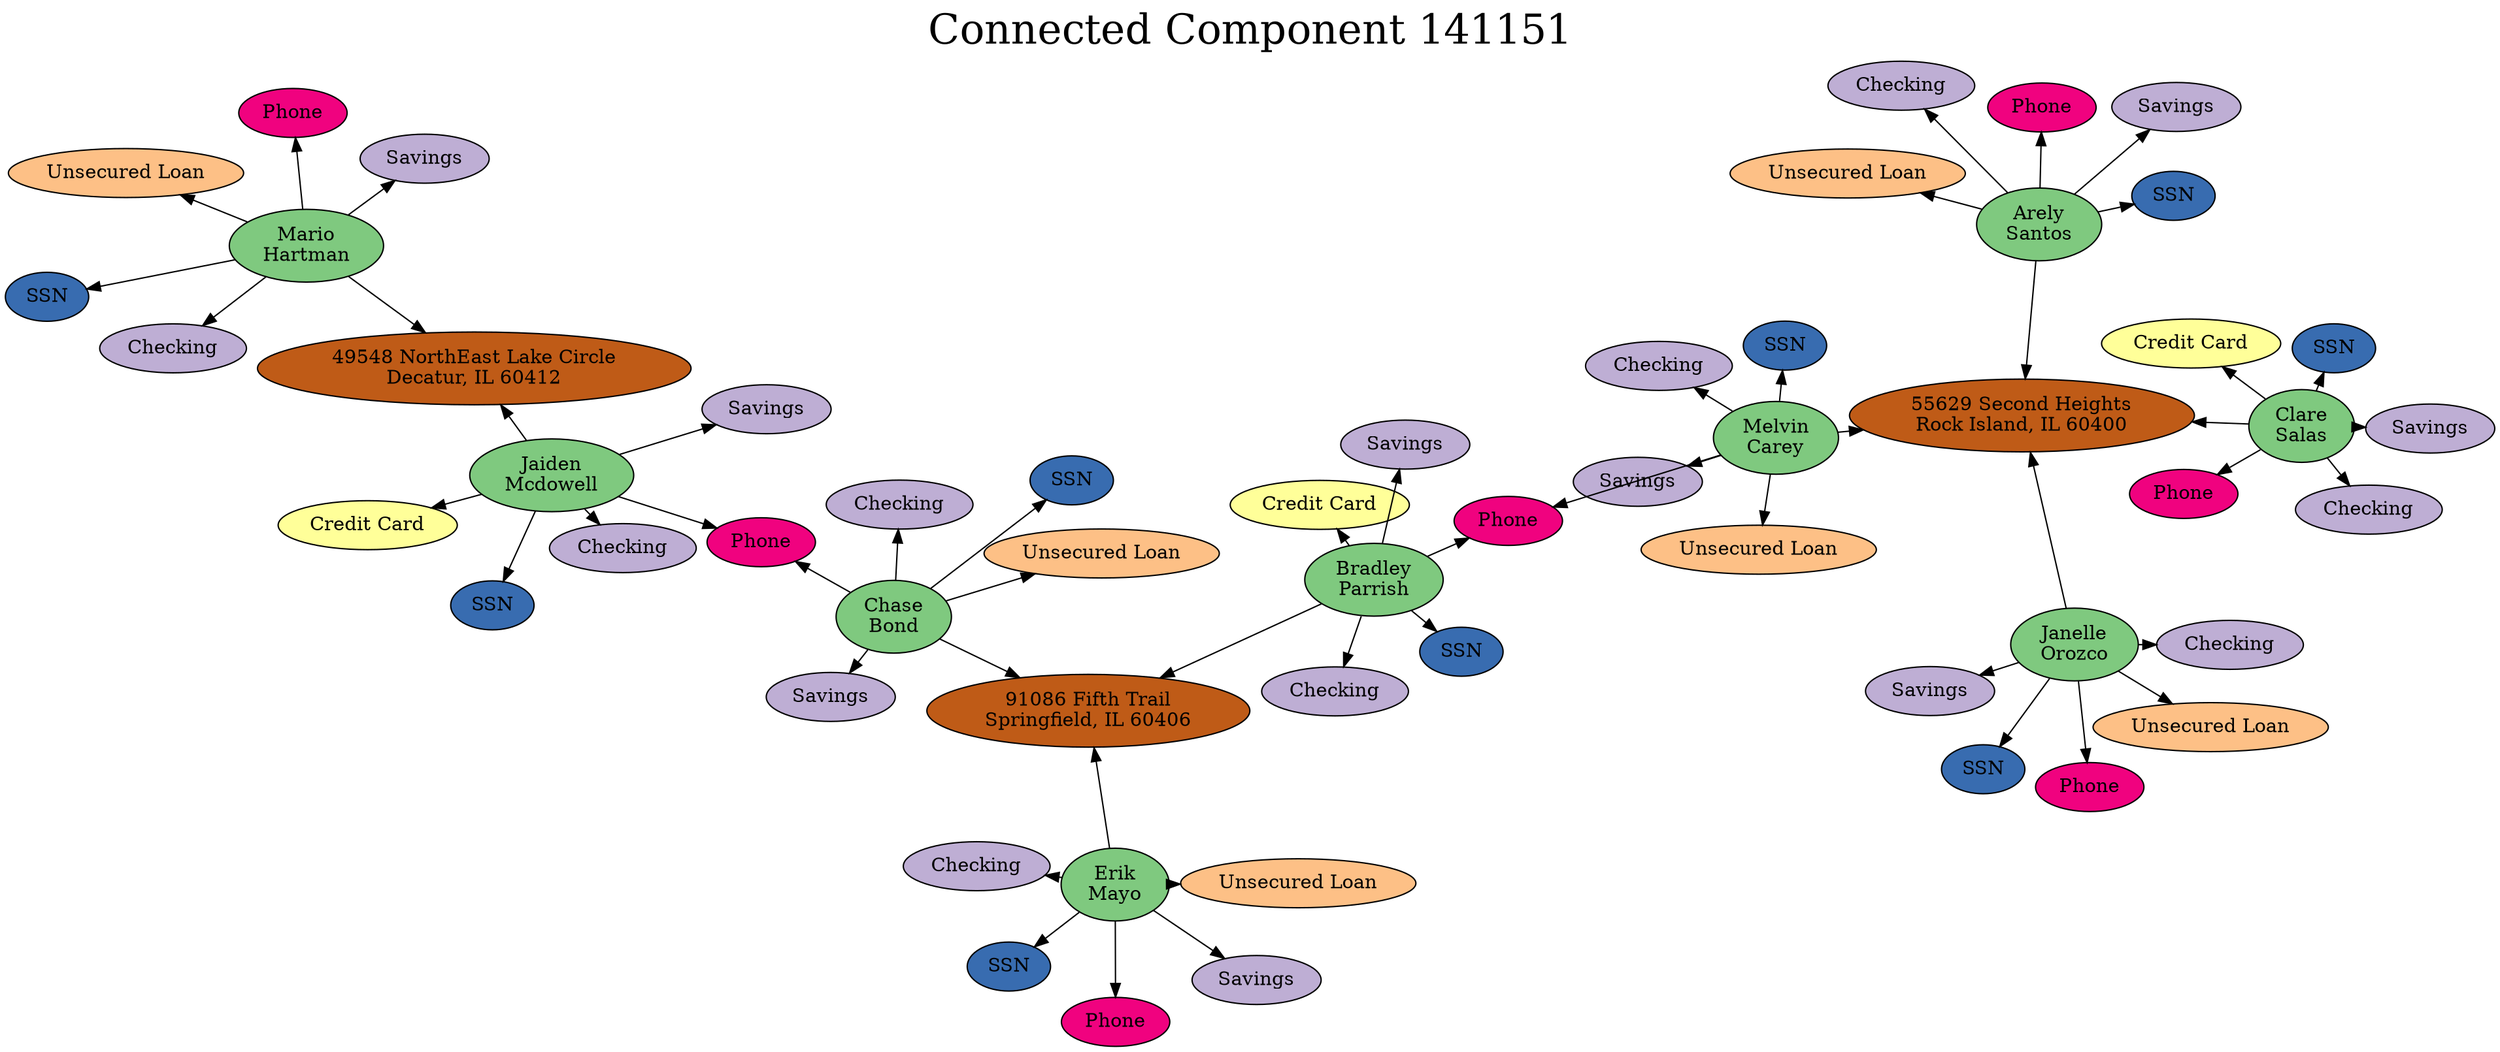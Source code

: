 digraph G {
layout=sfdp; overlap=prism; overlap_scaling=-5; labelloc="t"; label="Connected Component 141151"; fontsize=30
node[colorscheme=accent8, style=filled, color=black]
"267041"[fillcolor= "1",label= "Janelle\nOrozco"]
"1153051"[fillcolor= "2",label= "Checking"]
"2473554"[fillcolor= "2",label= "Savings"]
"5143447"[fillcolor= "6",label= "Phone"]
"5324556"[fillcolor= "6",label= "Phone"]
"1473554"[fillcolor= "2",label= "Checking"]
"4143447"[fillcolor= "5",label= "SSN"]
"4324556"[fillcolor= "5",label= "SSN"]
"4783933"[fillcolor= "5",label= "SSN"]
"3143447"[fillcolor= "3",label= "Unsecured Loan"]
"3324556"[fillcolor= "3",label= "Unsecured Loan"]
"3783933"[fillcolor= "4",label= "Credit Card"]
"4503273"[fillcolor= "5",label= "SSN"]
"6267041"[fillcolor= "7",label= "55629 Second Heights\nRock Island, IL 60400"]
"783933"[fillcolor= "1",label= "Bradley\nParrish"]
"2143447"[fillcolor= "2",label= "Savings"]
"2324556"[fillcolor= "2",label= "Savings"]
"2783933"[fillcolor= "2",label= "Savings"]
"3503273"[fillcolor= "4",label= "Credit Card"]
"5267041"[fillcolor= "6",label= "Phone"]
"473554"[fillcolor= "1",label= "Chase\nBond"]
"1143447"[fillcolor= "2",label= "Checking"]
"1324556"[fillcolor= "2",label= "Checking"]
"1783933"[fillcolor= "2",label= "Checking"]
"2503273"[fillcolor= "2",label= "Savings"]
"4267041"[fillcolor= "5",label= "SSN"]
"1503273"[fillcolor= "2",label= "Checking"]
"3267041"[fillcolor= "3",label= "Unsecured Loan"]
"5639219"[fillcolor= "6",label= "Phone"]
"639219"[fillcolor= "1",label= "Clare\nSalas"]
"2267041"[fillcolor= "2",label= "Savings"]
"4639219"[fillcolor= "5",label= "SSN"]
"143447"[fillcolor= "1",label= "Erik\nMayo"]
"324556"[fillcolor= "1",label= "Melvin\nCarey"]
"1267041"[fillcolor= "2",label= "Checking"]
"3639219"[fillcolor= "4",label= "Credit Card"]
"2639219"[fillcolor= "2",label= "Savings"]
"1639219"[fillcolor= "2",label= "Checking"]
"302942"[fillcolor= "1",label= "Arely\nSantos"]
"5302942"[fillcolor= "6",label= "Phone"]
"6153051"[fillcolor= "7",label= "49548 NorthEast Lake Circle\nDecatur, IL 60412"]
"503273"[fillcolor= "1",label= "Jaiden\nMcdowell"]
"4302942"[fillcolor= "5",label= "SSN"]
"5153051"[fillcolor= "6",label= "Phone"]
"3302942"[fillcolor= "3",label= "Unsecured Loan"]
"4153051"[fillcolor= "5",label= "SSN"]
"5473554"[fillcolor= "6",label= "Phone"]
"2302942"[fillcolor= "2",label= "Savings"]
"3153051"[fillcolor= "3",label= "Unsecured Loan"]
"4473554"[fillcolor= "5",label= "SSN"]
"153051"[fillcolor= "1",label= "Mario\nHartman"]
"1302942"[fillcolor= "2",label= "Checking"]
"2153051"[fillcolor= "2",label= "Savings"]
"3473554"[fillcolor= "3",label= "Unsecured Loan"]
"6143447"[fillcolor= "7",label= "91086 Fifth Trail\nSpringfield, IL 60406"]
"267041" -> "6267041"
"267041" -> "4267041"
"267041" -> "3267041"
"267041" -> "2267041"
"267041" -> "1267041"
"267041" -> "5267041"
"783933" -> "6143447"
"783933" -> "5324556"
"783933" -> "4783933"
"783933" -> "3783933"
"783933" -> "2783933"
"783933" -> "1783933"
"473554" -> "6143447"
"473554" -> "4473554"
"473554" -> "2473554"
"473554" -> "1473554"
"473554" -> "3473554"
"473554" -> "5473554"
"639219" -> "6267041"
"639219" -> "5639219"
"639219" -> "4639219"
"639219" -> "3639219"
"639219" -> "2639219"
"639219" -> "1639219"
"143447" -> "5143447"
"143447" -> "4143447"
"143447" -> "2143447"
"143447" -> "6143447"
"143447" -> "1143447"
"143447" -> "3143447"
"324556" -> "1324556"
"324556" -> "4324556"
"324556" -> "2324556"
"324556" -> "3324556"
"324556" -> "6267041"
"324556" -> "5324556"
"302942" -> "2302942"
"302942" -> "1302942"
"302942" -> "6267041"
"302942" -> "4302942"
"302942" -> "5302942"
"302942" -> "3302942"
"503273" -> "6153051"
"503273" -> "5473554"
"503273" -> "4503273"
"503273" -> "3503273"
"503273" -> "2503273"
"503273" -> "1503273"
"153051" -> "6153051"
"153051" -> "2153051"
"153051" -> "5153051"
"153051" -> "4153051"
"153051" -> "1153051"
"153051" -> "3153051"
}
